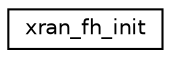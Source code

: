 digraph "Graphical Class Hierarchy"
{
 // LATEX_PDF_SIZE
  edge [fontname="Helvetica",fontsize="10",labelfontname="Helvetica",labelfontsize="10"];
  node [fontname="Helvetica",fontsize="10",shape=record];
  rankdir="LR";
  Node0 [label="xran_fh_init",height=0.2,width=0.4,color="black", fillcolor="white", style="filled",URL="$structxran__fh__init.html",tooltip=" "];
}
